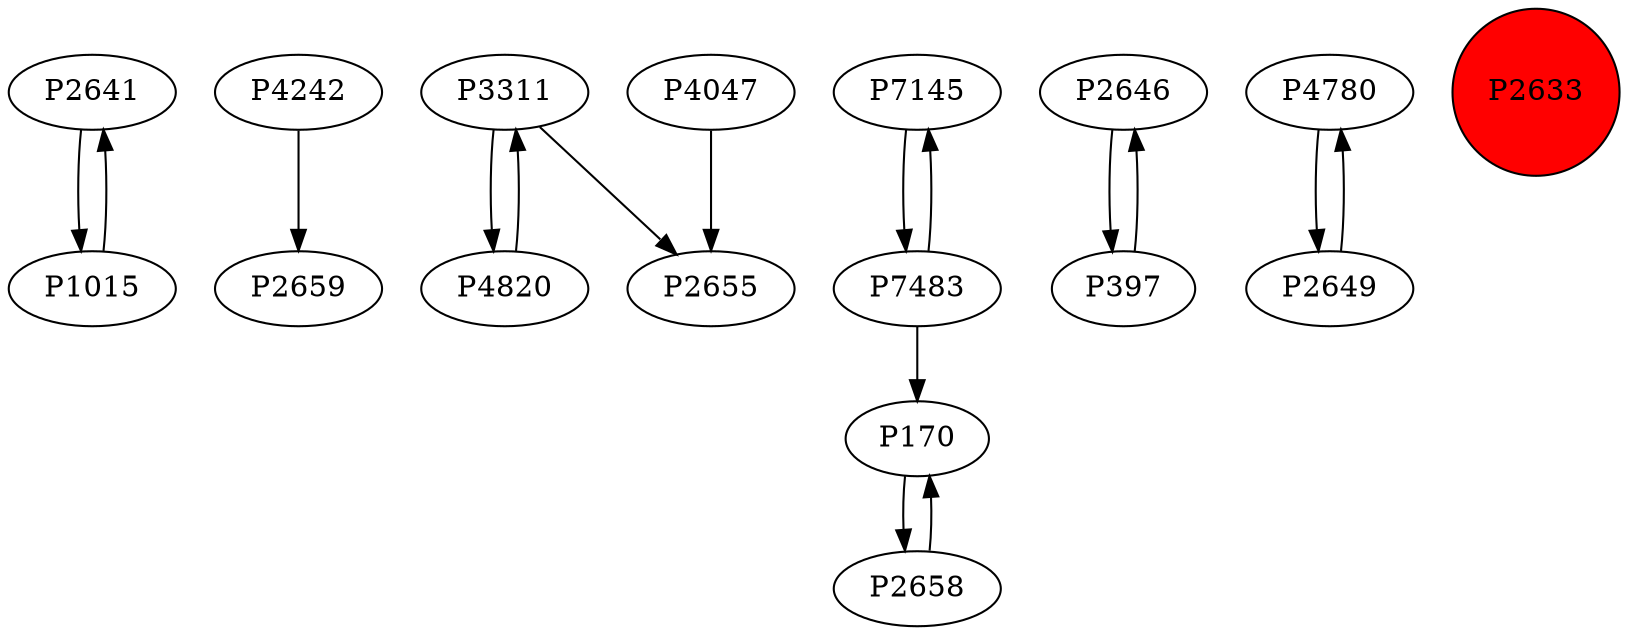 digraph {
	P2641 -> P1015
	P4242 -> P2659
	P3311 -> P4820
	P1015 -> P2641
	P7145 -> P7483
	P4820 -> P3311
	P3311 -> P2655
	P2646 -> P397
	P4780 -> P2649
	P397 -> P2646
	P170 -> P2658
	P2649 -> P4780
	P4047 -> P2655
	P7483 -> P170
	P7483 -> P7145
	P2658 -> P170
	P2633 [shape=circle]
	P2633 [style=filled]
	P2633 [fillcolor=red]
}